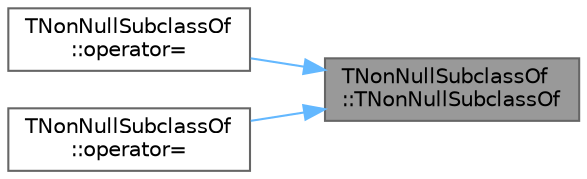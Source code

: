 digraph "TNonNullSubclassOf::TNonNullSubclassOf"
{
 // INTERACTIVE_SVG=YES
 // LATEX_PDF_SIZE
  bgcolor="transparent";
  edge [fontname=Helvetica,fontsize=10,labelfontname=Helvetica,labelfontsize=10];
  node [fontname=Helvetica,fontsize=10,shape=box,height=0.2,width=0.4];
  rankdir="RL";
  Node1 [id="Node000001",label="TNonNullSubclassOf\l::TNonNullSubclassOf",height=0.2,width=0.4,color="gray40", fillcolor="grey60", style="filled", fontcolor="black",tooltip="Default Constructor, defaults to null."];
  Node1 -> Node2 [id="edge1_Node000001_Node000002",dir="back",color="steelblue1",style="solid",tooltip=" "];
  Node2 [id="Node000002",label="TNonNullSubclassOf\l::operator=",height=0.2,width=0.4,color="grey40", fillcolor="white", style="filled",URL="$da/d46/classTNonNullSubclassOf.html#aa541140fe74fb1ed80b2cace6d84e7ea",tooltip="Assignment operator, will only compile if types are compatible."];
  Node1 -> Node3 [id="edge2_Node000001_Node000003",dir="back",color="steelblue1",style="solid",tooltip=" "];
  Node3 [id="Node000003",label="TNonNullSubclassOf\l::operator=",height=0.2,width=0.4,color="grey40", fillcolor="white", style="filled",URL="$da/d46/classTNonNullSubclassOf.html#af3415fed02ced9b72681544356552221",tooltip="Assignment operator from UClass, the type is checked on get not on set."];
}

